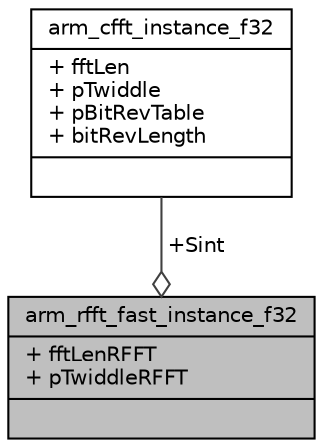 digraph "arm_rfft_fast_instance_f32"
{
  edge [fontname="Helvetica",fontsize="10",labelfontname="Helvetica",labelfontsize="10"];
  node [fontname="Helvetica",fontsize="10",shape=record];
  Node1 [label="{arm_rfft_fast_instance_f32\n|+ fftLenRFFT\l+ pTwiddleRFFT\l|}",height=0.2,width=0.4,color="black", fillcolor="grey75", style="filled", fontcolor="black"];
  Node2 -> Node1 [color="grey25",fontsize="10",style="solid",label=" +Sint" ,arrowhead="odiamond",fontname="Helvetica"];
  Node2 [label="{arm_cfft_instance_f32\n|+ fftLen\l+ pTwiddle\l+ pBitRevTable\l+ bitRevLength\l|}",height=0.2,width=0.4,color="black", fillcolor="white", style="filled",URL="$structarm__cfft__instance__f32.html",tooltip="Instance structure for the floating-point CFFT/CIFFT function. "];
}
